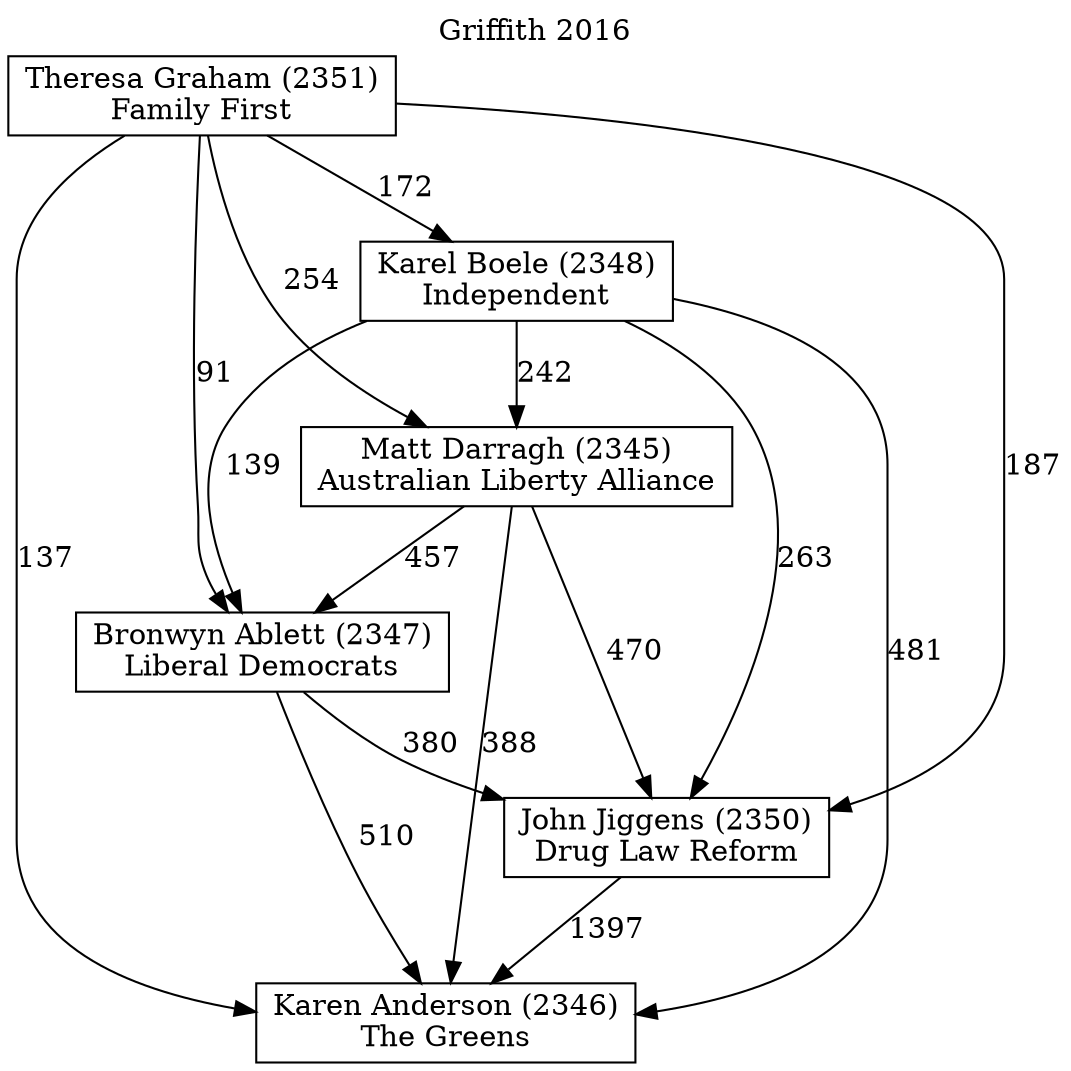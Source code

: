 // House preference flow
digraph "Karen Anderson (2346)_Griffith_2016" {
	graph [label="Griffith 2016" labelloc=t mclimit=10]
	node [shape=box]
	"Karen Anderson (2346)" [label="Karen Anderson (2346)
The Greens"]
	"John Jiggens (2350)" [label="John Jiggens (2350)
Drug Law Reform"]
	"Bronwyn Ablett (2347)" [label="Bronwyn Ablett (2347)
Liberal Democrats"]
	"Matt Darragh (2345)" [label="Matt Darragh (2345)
Australian Liberty Alliance"]
	"Karel Boele (2348)" [label="Karel Boele (2348)
Independent"]
	"Theresa Graham (2351)" [label="Theresa Graham (2351)
Family First"]
	"Karen Anderson (2346)" [label="Karen Anderson (2346)
The Greens"]
	"Bronwyn Ablett (2347)" [label="Bronwyn Ablett (2347)
Liberal Democrats"]
	"Matt Darragh (2345)" [label="Matt Darragh (2345)
Australian Liberty Alliance"]
	"Karel Boele (2348)" [label="Karel Boele (2348)
Independent"]
	"Theresa Graham (2351)" [label="Theresa Graham (2351)
Family First"]
	"Karen Anderson (2346)" [label="Karen Anderson (2346)
The Greens"]
	"Matt Darragh (2345)" [label="Matt Darragh (2345)
Australian Liberty Alliance"]
	"Karel Boele (2348)" [label="Karel Boele (2348)
Independent"]
	"Theresa Graham (2351)" [label="Theresa Graham (2351)
Family First"]
	"Karen Anderson (2346)" [label="Karen Anderson (2346)
The Greens"]
	"Karel Boele (2348)" [label="Karel Boele (2348)
Independent"]
	"Theresa Graham (2351)" [label="Theresa Graham (2351)
Family First"]
	"Karen Anderson (2346)" [label="Karen Anderson (2346)
The Greens"]
	"Theresa Graham (2351)" [label="Theresa Graham (2351)
Family First"]
	"Theresa Graham (2351)" [label="Theresa Graham (2351)
Family First"]
	"Karel Boele (2348)" [label="Karel Boele (2348)
Independent"]
	"Theresa Graham (2351)" [label="Theresa Graham (2351)
Family First"]
	"Theresa Graham (2351)" [label="Theresa Graham (2351)
Family First"]
	"Matt Darragh (2345)" [label="Matt Darragh (2345)
Australian Liberty Alliance"]
	"Karel Boele (2348)" [label="Karel Boele (2348)
Independent"]
	"Theresa Graham (2351)" [label="Theresa Graham (2351)
Family First"]
	"Matt Darragh (2345)" [label="Matt Darragh (2345)
Australian Liberty Alliance"]
	"Theresa Graham (2351)" [label="Theresa Graham (2351)
Family First"]
	"Theresa Graham (2351)" [label="Theresa Graham (2351)
Family First"]
	"Karel Boele (2348)" [label="Karel Boele (2348)
Independent"]
	"Theresa Graham (2351)" [label="Theresa Graham (2351)
Family First"]
	"Theresa Graham (2351)" [label="Theresa Graham (2351)
Family First"]
	"Bronwyn Ablett (2347)" [label="Bronwyn Ablett (2347)
Liberal Democrats"]
	"Matt Darragh (2345)" [label="Matt Darragh (2345)
Australian Liberty Alliance"]
	"Karel Boele (2348)" [label="Karel Boele (2348)
Independent"]
	"Theresa Graham (2351)" [label="Theresa Graham (2351)
Family First"]
	"Bronwyn Ablett (2347)" [label="Bronwyn Ablett (2347)
Liberal Democrats"]
	"Karel Boele (2348)" [label="Karel Boele (2348)
Independent"]
	"Theresa Graham (2351)" [label="Theresa Graham (2351)
Family First"]
	"Bronwyn Ablett (2347)" [label="Bronwyn Ablett (2347)
Liberal Democrats"]
	"Theresa Graham (2351)" [label="Theresa Graham (2351)
Family First"]
	"Theresa Graham (2351)" [label="Theresa Graham (2351)
Family First"]
	"Karel Boele (2348)" [label="Karel Boele (2348)
Independent"]
	"Theresa Graham (2351)" [label="Theresa Graham (2351)
Family First"]
	"Theresa Graham (2351)" [label="Theresa Graham (2351)
Family First"]
	"Matt Darragh (2345)" [label="Matt Darragh (2345)
Australian Liberty Alliance"]
	"Karel Boele (2348)" [label="Karel Boele (2348)
Independent"]
	"Theresa Graham (2351)" [label="Theresa Graham (2351)
Family First"]
	"Matt Darragh (2345)" [label="Matt Darragh (2345)
Australian Liberty Alliance"]
	"Theresa Graham (2351)" [label="Theresa Graham (2351)
Family First"]
	"Theresa Graham (2351)" [label="Theresa Graham (2351)
Family First"]
	"Karel Boele (2348)" [label="Karel Boele (2348)
Independent"]
	"Theresa Graham (2351)" [label="Theresa Graham (2351)
Family First"]
	"Theresa Graham (2351)" [label="Theresa Graham (2351)
Family First"]
	"John Jiggens (2350)" [label="John Jiggens (2350)
Drug Law Reform"]
	"Bronwyn Ablett (2347)" [label="Bronwyn Ablett (2347)
Liberal Democrats"]
	"Matt Darragh (2345)" [label="Matt Darragh (2345)
Australian Liberty Alliance"]
	"Karel Boele (2348)" [label="Karel Boele (2348)
Independent"]
	"Theresa Graham (2351)" [label="Theresa Graham (2351)
Family First"]
	"John Jiggens (2350)" [label="John Jiggens (2350)
Drug Law Reform"]
	"Matt Darragh (2345)" [label="Matt Darragh (2345)
Australian Liberty Alliance"]
	"Karel Boele (2348)" [label="Karel Boele (2348)
Independent"]
	"Theresa Graham (2351)" [label="Theresa Graham (2351)
Family First"]
	"John Jiggens (2350)" [label="John Jiggens (2350)
Drug Law Reform"]
	"Karel Boele (2348)" [label="Karel Boele (2348)
Independent"]
	"Theresa Graham (2351)" [label="Theresa Graham (2351)
Family First"]
	"John Jiggens (2350)" [label="John Jiggens (2350)
Drug Law Reform"]
	"Theresa Graham (2351)" [label="Theresa Graham (2351)
Family First"]
	"Theresa Graham (2351)" [label="Theresa Graham (2351)
Family First"]
	"Karel Boele (2348)" [label="Karel Boele (2348)
Independent"]
	"Theresa Graham (2351)" [label="Theresa Graham (2351)
Family First"]
	"Theresa Graham (2351)" [label="Theresa Graham (2351)
Family First"]
	"Matt Darragh (2345)" [label="Matt Darragh (2345)
Australian Liberty Alliance"]
	"Karel Boele (2348)" [label="Karel Boele (2348)
Independent"]
	"Theresa Graham (2351)" [label="Theresa Graham (2351)
Family First"]
	"Matt Darragh (2345)" [label="Matt Darragh (2345)
Australian Liberty Alliance"]
	"Theresa Graham (2351)" [label="Theresa Graham (2351)
Family First"]
	"Theresa Graham (2351)" [label="Theresa Graham (2351)
Family First"]
	"Karel Boele (2348)" [label="Karel Boele (2348)
Independent"]
	"Theresa Graham (2351)" [label="Theresa Graham (2351)
Family First"]
	"Theresa Graham (2351)" [label="Theresa Graham (2351)
Family First"]
	"Bronwyn Ablett (2347)" [label="Bronwyn Ablett (2347)
Liberal Democrats"]
	"Matt Darragh (2345)" [label="Matt Darragh (2345)
Australian Liberty Alliance"]
	"Karel Boele (2348)" [label="Karel Boele (2348)
Independent"]
	"Theresa Graham (2351)" [label="Theresa Graham (2351)
Family First"]
	"Bronwyn Ablett (2347)" [label="Bronwyn Ablett (2347)
Liberal Democrats"]
	"Karel Boele (2348)" [label="Karel Boele (2348)
Independent"]
	"Theresa Graham (2351)" [label="Theresa Graham (2351)
Family First"]
	"Bronwyn Ablett (2347)" [label="Bronwyn Ablett (2347)
Liberal Democrats"]
	"Theresa Graham (2351)" [label="Theresa Graham (2351)
Family First"]
	"Theresa Graham (2351)" [label="Theresa Graham (2351)
Family First"]
	"Karel Boele (2348)" [label="Karel Boele (2348)
Independent"]
	"Theresa Graham (2351)" [label="Theresa Graham (2351)
Family First"]
	"Theresa Graham (2351)" [label="Theresa Graham (2351)
Family First"]
	"Matt Darragh (2345)" [label="Matt Darragh (2345)
Australian Liberty Alliance"]
	"Karel Boele (2348)" [label="Karel Boele (2348)
Independent"]
	"Theresa Graham (2351)" [label="Theresa Graham (2351)
Family First"]
	"Matt Darragh (2345)" [label="Matt Darragh (2345)
Australian Liberty Alliance"]
	"Theresa Graham (2351)" [label="Theresa Graham (2351)
Family First"]
	"Theresa Graham (2351)" [label="Theresa Graham (2351)
Family First"]
	"Karel Boele (2348)" [label="Karel Boele (2348)
Independent"]
	"Theresa Graham (2351)" [label="Theresa Graham (2351)
Family First"]
	"Theresa Graham (2351)" [label="Theresa Graham (2351)
Family First"]
	"John Jiggens (2350)" -> "Karen Anderson (2346)" [label=1397]
	"Bronwyn Ablett (2347)" -> "John Jiggens (2350)" [label=380]
	"Matt Darragh (2345)" -> "Bronwyn Ablett (2347)" [label=457]
	"Karel Boele (2348)" -> "Matt Darragh (2345)" [label=242]
	"Theresa Graham (2351)" -> "Karel Boele (2348)" [label=172]
	"Bronwyn Ablett (2347)" -> "Karen Anderson (2346)" [label=510]
	"Matt Darragh (2345)" -> "Karen Anderson (2346)" [label=388]
	"Karel Boele (2348)" -> "Karen Anderson (2346)" [label=481]
	"Theresa Graham (2351)" -> "Karen Anderson (2346)" [label=137]
	"Theresa Graham (2351)" -> "Matt Darragh (2345)" [label=254]
	"Karel Boele (2348)" -> "Bronwyn Ablett (2347)" [label=139]
	"Theresa Graham (2351)" -> "Bronwyn Ablett (2347)" [label=91]
	"Matt Darragh (2345)" -> "John Jiggens (2350)" [label=470]
	"Karel Boele (2348)" -> "John Jiggens (2350)" [label=263]
	"Theresa Graham (2351)" -> "John Jiggens (2350)" [label=187]
}
